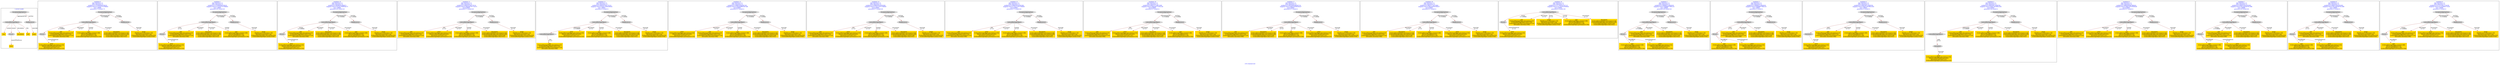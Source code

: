 digraph n0 {
fontcolor="blue"
remincross="true"
label="s16-s-hammer.xml"
subgraph cluster_0 {
label="1-correct model"
n2[style="filled",color="white",fillcolor="lightgray",label="CulturalHeritageObject1"];
n3[shape="plaintext",style="filled",fillcolor="gold",label="year"];
n4[style="filled",color="white",fillcolor="lightgray",label="Person1"];
n5[shape="plaintext",style="filled",fillcolor="gold",label="description"];
n6[shape="plaintext",style="filled",fillcolor="gold",label="title"];
n7[shape="plaintext",style="filled",fillcolor="gold",label="artist"];
n8[style="filled",color="white",fillcolor="lightgray",label="EuropeanaAggregation1"];
n9[style="filled",color="white",fillcolor="lightgray",label="WebResource1"];
n10[shape="plaintext",style="filled",fillcolor="gold",label="image"];
}
subgraph cluster_1 {
label="candidate 0\nlink coherence:1.0\nnode coherence:1.0\nconfidence:0.5224956394106535\nmapping score:0.5741652131368845\ncost:7.99986\n-precision:0.75-recall:0.75"
n12[style="filled",color="white",fillcolor="lightgray",label="CulturalHeritageObject1"];
n13[style="filled",color="white",fillcolor="lightgray",label="Person1"];
n14[style="filled",color="white",fillcolor="lightgray",label="EuropeanaAggregation1"];
n15[style="filled",color="white",fillcolor="lightgray",label="WebResource1"];
n16[shape="plaintext",style="filled",fillcolor="gold",label="image\n[WebResource,classLink,0.779]\n[Document,classLink,0.144]\n[CulturalHeritageObject,description,0.05]\n[CulturalHeritageObject,extent,0.026]"];
n17[shape="plaintext",style="filled",fillcolor="gold",label="title\n[CulturalHeritageObject,description,0.53]\n[CulturalHeritageObject,title,0.233]\n[CulturalHeritageObject,provenance,0.153]\n[Document,classLink,0.084]"];
n18[shape="plaintext",style="filled",fillcolor="gold",label="artist\n[CulturalHeritageObject,description,0.334]\n[Person,nameOfThePerson,0.325]\n[Document,classLink,0.187]\n[CulturalHeritageObject,provenance,0.153]"];
n19[shape="plaintext",style="filled",fillcolor="gold",label="year\n[CulturalHeritageObject,created,0.388]\n[Person,dateOfBirth,0.31]\n[Person,dateOfDeath,0.198]\n[CulturalHeritageObject,provenance,0.104]"];
n20[shape="plaintext",style="filled",fillcolor="gold",label="description\n[CulturalHeritageObject,provenance,0.59]\n[CulturalHeritageObject,description,0.298]\n[CulturalHeritageObject,extent,0.06]\n[CulturalHeritageObject,title,0.052]"];
}
subgraph cluster_2 {
label="candidate 1\nlink coherence:1.0\nnode coherence:1.0\nconfidence:0.5224956394106535\nmapping score:0.5741652131368845\ncost:7.99992\n-precision:0.62-recall:0.62"
n22[style="filled",color="white",fillcolor="lightgray",label="CulturalHeritageObject1"];
n23[style="filled",color="white",fillcolor="lightgray",label="Person2"];
n24[style="filled",color="white",fillcolor="lightgray",label="EuropeanaAggregation1"];
n25[style="filled",color="white",fillcolor="lightgray",label="WebResource1"];
n26[shape="plaintext",style="filled",fillcolor="gold",label="image\n[WebResource,classLink,0.779]\n[Document,classLink,0.144]\n[CulturalHeritageObject,description,0.05]\n[CulturalHeritageObject,extent,0.026]"];
n27[shape="plaintext",style="filled",fillcolor="gold",label="title\n[CulturalHeritageObject,description,0.53]\n[CulturalHeritageObject,title,0.233]\n[CulturalHeritageObject,provenance,0.153]\n[Document,classLink,0.084]"];
n28[shape="plaintext",style="filled",fillcolor="gold",label="artist\n[CulturalHeritageObject,description,0.334]\n[Person,nameOfThePerson,0.325]\n[Document,classLink,0.187]\n[CulturalHeritageObject,provenance,0.153]"];
n29[shape="plaintext",style="filled",fillcolor="gold",label="description\n[CulturalHeritageObject,provenance,0.59]\n[CulturalHeritageObject,description,0.298]\n[CulturalHeritageObject,extent,0.06]\n[CulturalHeritageObject,title,0.052]"];
n30[shape="plaintext",style="filled",fillcolor="gold",label="year\n[CulturalHeritageObject,created,0.388]\n[Person,dateOfBirth,0.31]\n[Person,dateOfDeath,0.198]\n[CulturalHeritageObject,provenance,0.104]"];
}
subgraph cluster_3 {
label="candidate 10\nlink coherence:1.0\nnode coherence:1.0\nconfidence:0.465891614080972\nmapping score:0.5552972046936573\ncost:7.99986\n-precision:0.62-recall:0.62"
n32[style="filled",color="white",fillcolor="lightgray",label="CulturalHeritageObject1"];
n33[style="filled",color="white",fillcolor="lightgray",label="Person1"];
n34[style="filled",color="white",fillcolor="lightgray",label="EuropeanaAggregation1"];
n35[style="filled",color="white",fillcolor="lightgray",label="WebResource1"];
n36[shape="plaintext",style="filled",fillcolor="gold",label="image\n[WebResource,classLink,0.779]\n[Document,classLink,0.144]\n[CulturalHeritageObject,description,0.05]\n[CulturalHeritageObject,extent,0.026]"];
n37[shape="plaintext",style="filled",fillcolor="gold",label="title\n[CulturalHeritageObject,description,0.53]\n[CulturalHeritageObject,title,0.233]\n[CulturalHeritageObject,provenance,0.153]\n[Document,classLink,0.084]"];
n38[shape="plaintext",style="filled",fillcolor="gold",label="artist\n[CulturalHeritageObject,description,0.334]\n[Person,nameOfThePerson,0.325]\n[Document,classLink,0.187]\n[CulturalHeritageObject,provenance,0.153]"];
n39[shape="plaintext",style="filled",fillcolor="gold",label="description\n[CulturalHeritageObject,provenance,0.59]\n[CulturalHeritageObject,description,0.298]\n[CulturalHeritageObject,extent,0.06]\n[CulturalHeritageObject,title,0.052]"];
n40[shape="plaintext",style="filled",fillcolor="gold",label="year\n[CulturalHeritageObject,created,0.388]\n[Person,dateOfBirth,0.31]\n[Person,dateOfDeath,0.198]\n[CulturalHeritageObject,provenance,0.104]"];
}
subgraph cluster_4 {
label="candidate 11\nlink coherence:1.0\nnode coherence:1.0\nconfidence:0.4649197393170124\nmapping score:0.5883065797723375\ncost:6.99992\n-precision:0.71-recall:0.62"
n42[style="filled",color="white",fillcolor="lightgray",label="EuropeanaAggregation1"];
n43[style="filled",color="white",fillcolor="lightgray",label="CulturalHeritageObject1"];
n44[style="filled",color="white",fillcolor="lightgray",label="WebResource1"];
n45[shape="plaintext",style="filled",fillcolor="gold",label="image\n[WebResource,classLink,0.779]\n[Document,classLink,0.144]\n[CulturalHeritageObject,description,0.05]\n[CulturalHeritageObject,extent,0.026]"];
n46[shape="plaintext",style="filled",fillcolor="gold",label="title\n[CulturalHeritageObject,description,0.53]\n[CulturalHeritageObject,title,0.233]\n[CulturalHeritageObject,provenance,0.153]\n[Document,classLink,0.084]"];
n47[shape="plaintext",style="filled",fillcolor="gold",label="artist\n[CulturalHeritageObject,description,0.334]\n[Person,nameOfThePerson,0.325]\n[Document,classLink,0.187]\n[CulturalHeritageObject,provenance,0.153]"];
n48[shape="plaintext",style="filled",fillcolor="gold",label="year\n[CulturalHeritageObject,created,0.388]\n[Person,dateOfBirth,0.31]\n[Person,dateOfDeath,0.198]\n[CulturalHeritageObject,provenance,0.104]"];
n49[shape="plaintext",style="filled",fillcolor="gold",label="description\n[CulturalHeritageObject,provenance,0.59]\n[CulturalHeritageObject,description,0.298]\n[CulturalHeritageObject,extent,0.06]\n[CulturalHeritageObject,title,0.052]"];
}
subgraph cluster_5 {
label="candidate 12\nlink coherence:1.0\nnode coherence:1.0\nconfidence:0.4649197393170124\nmapping score:0.5549732464390041\ncost:7.99991\n-precision:0.5-recall:0.5"
n51[style="filled",color="white",fillcolor="lightgray",label="CulturalHeritageObject1"];
n52[style="filled",color="white",fillcolor="lightgray",label="CulturalHeritageObject2"];
n53[style="filled",color="white",fillcolor="lightgray",label="EuropeanaAggregation1"];
n54[style="filled",color="white",fillcolor="lightgray",label="WebResource1"];
n55[shape="plaintext",style="filled",fillcolor="gold",label="image\n[WebResource,classLink,0.779]\n[Document,classLink,0.144]\n[CulturalHeritageObject,description,0.05]\n[CulturalHeritageObject,extent,0.026]"];
n56[shape="plaintext",style="filled",fillcolor="gold",label="artist\n[CulturalHeritageObject,description,0.334]\n[Person,nameOfThePerson,0.325]\n[Document,classLink,0.187]\n[CulturalHeritageObject,provenance,0.153]"];
n57[shape="plaintext",style="filled",fillcolor="gold",label="year\n[CulturalHeritageObject,created,0.388]\n[Person,dateOfBirth,0.31]\n[Person,dateOfDeath,0.198]\n[CulturalHeritageObject,provenance,0.104]"];
n58[shape="plaintext",style="filled",fillcolor="gold",label="title\n[CulturalHeritageObject,description,0.53]\n[CulturalHeritageObject,title,0.233]\n[CulturalHeritageObject,provenance,0.153]\n[Document,classLink,0.084]"];
n59[shape="plaintext",style="filled",fillcolor="gold",label="description\n[CulturalHeritageObject,provenance,0.59]\n[CulturalHeritageObject,description,0.298]\n[CulturalHeritageObject,extent,0.06]\n[CulturalHeritageObject,title,0.052]"];
}
subgraph cluster_6 {
label="candidate 13\nlink coherence:1.0\nnode coherence:1.0\nconfidence:0.4488316585092763\nmapping score:0.5829438861697588\ncost:6.99992\n-precision:0.57-recall:0.5"
n61[style="filled",color="white",fillcolor="lightgray",label="EuropeanaAggregation1"];
n62[style="filled",color="white",fillcolor="lightgray",label="CulturalHeritageObject1"];
n63[style="filled",color="white",fillcolor="lightgray",label="WebResource1"];
n64[shape="plaintext",style="filled",fillcolor="gold",label="image\n[WebResource,classLink,0.779]\n[Document,classLink,0.144]\n[CulturalHeritageObject,description,0.05]\n[CulturalHeritageObject,extent,0.026]"];
n65[shape="plaintext",style="filled",fillcolor="gold",label="artist\n[CulturalHeritageObject,description,0.334]\n[Person,nameOfThePerson,0.325]\n[Document,classLink,0.187]\n[CulturalHeritageObject,provenance,0.153]"];
n66[shape="plaintext",style="filled",fillcolor="gold",label="title\n[CulturalHeritageObject,description,0.53]\n[CulturalHeritageObject,title,0.233]\n[CulturalHeritageObject,provenance,0.153]\n[Document,classLink,0.084]"];
n67[shape="plaintext",style="filled",fillcolor="gold",label="year\n[CulturalHeritageObject,created,0.388]\n[Person,dateOfBirth,0.31]\n[Person,dateOfDeath,0.198]\n[CulturalHeritageObject,provenance,0.104]"];
n68[shape="plaintext",style="filled",fillcolor="gold",label="description\n[CulturalHeritageObject,provenance,0.59]\n[CulturalHeritageObject,description,0.298]\n[CulturalHeritageObject,extent,0.06]\n[CulturalHeritageObject,title,0.052]"];
}
subgraph cluster_7 {
label="candidate 14\nlink coherence:1.0\nnode coherence:1.0\nconfidence:0.42864550165581905\nmapping score:0.5762151672186063\ncost:6.99992\n-precision:0.71-recall:0.62"
n70[style="filled",color="white",fillcolor="lightgray",label="EuropeanaAggregation1"];
n71[style="filled",color="white",fillcolor="lightgray",label="CulturalHeritageObject1"];
n72[style="filled",color="white",fillcolor="lightgray",label="WebResource1"];
n73[shape="plaintext",style="filled",fillcolor="gold",label="image\n[WebResource,classLink,0.779]\n[Document,classLink,0.144]\n[CulturalHeritageObject,description,0.05]\n[CulturalHeritageObject,extent,0.026]"];
n74[shape="plaintext",style="filled",fillcolor="gold",label="title\n[CulturalHeritageObject,description,0.53]\n[CulturalHeritageObject,title,0.233]\n[CulturalHeritageObject,provenance,0.153]\n[Document,classLink,0.084]"];
n75[shape="plaintext",style="filled",fillcolor="gold",label="artist\n[CulturalHeritageObject,description,0.334]\n[Person,nameOfThePerson,0.325]\n[Document,classLink,0.187]\n[CulturalHeritageObject,provenance,0.153]"];
n76[shape="plaintext",style="filled",fillcolor="gold",label="year\n[CulturalHeritageObject,created,0.388]\n[Person,dateOfBirth,0.31]\n[Person,dateOfDeath,0.198]\n[CulturalHeritageObject,provenance,0.104]"];
n77[shape="plaintext",style="filled",fillcolor="gold",label="description\n[CulturalHeritageObject,provenance,0.59]\n[CulturalHeritageObject,description,0.298]\n[CulturalHeritageObject,extent,0.06]\n[CulturalHeritageObject,title,0.052]"];
}
subgraph cluster_8 {
label="candidate 15\nlink coherence:1.0\nnode coherence:1.0\nconfidence:0.42864550165581905\nmapping score:0.5762151672186063\ncost:6.99995\n-precision:0.71-recall:0.62"
n79[style="filled",color="white",fillcolor="lightgray",label="EuropeanaAggregation1"];
n80[style="filled",color="white",fillcolor="lightgray",label="CulturalHeritageObject1"];
n81[style="filled",color="white",fillcolor="lightgray",label="WebResource2"];
n82[shape="plaintext",style="filled",fillcolor="gold",label="title\n[CulturalHeritageObject,description,0.53]\n[CulturalHeritageObject,title,0.233]\n[CulturalHeritageObject,provenance,0.153]\n[Document,classLink,0.084]"];
n83[shape="plaintext",style="filled",fillcolor="gold",label="image\n[WebResource,classLink,0.779]\n[Document,classLink,0.144]\n[CulturalHeritageObject,description,0.05]\n[CulturalHeritageObject,extent,0.026]"];
n84[shape="plaintext",style="filled",fillcolor="gold",label="artist\n[CulturalHeritageObject,description,0.334]\n[Person,nameOfThePerson,0.325]\n[Document,classLink,0.187]\n[CulturalHeritageObject,provenance,0.153]"];
n85[shape="plaintext",style="filled",fillcolor="gold",label="year\n[CulturalHeritageObject,created,0.388]\n[Person,dateOfBirth,0.31]\n[Person,dateOfDeath,0.198]\n[CulturalHeritageObject,provenance,0.104]"];
n86[shape="plaintext",style="filled",fillcolor="gold",label="description\n[CulturalHeritageObject,provenance,0.59]\n[CulturalHeritageObject,description,0.298]\n[CulturalHeritageObject,extent,0.06]\n[CulturalHeritageObject,title,0.052]"];
}
subgraph cluster_9 {
label="candidate 16\nlink coherence:1.0\nnode coherence:1.0\nconfidence:0.4083157139873309\nmapping score:0.5694385713291104\ncost:6.99992\n-precision:0.57-recall:0.5"
n88[style="filled",color="white",fillcolor="lightgray",label="EuropeanaAggregation1"];
n89[style="filled",color="white",fillcolor="lightgray",label="CulturalHeritageObject1"];
n90[style="filled",color="white",fillcolor="lightgray",label="WebResource1"];
n91[shape="plaintext",style="filled",fillcolor="gold",label="image\n[WebResource,classLink,0.779]\n[Document,classLink,0.144]\n[CulturalHeritageObject,description,0.05]\n[CulturalHeritageObject,extent,0.026]"];
n92[shape="plaintext",style="filled",fillcolor="gold",label="title\n[CulturalHeritageObject,description,0.53]\n[CulturalHeritageObject,title,0.233]\n[CulturalHeritageObject,provenance,0.153]\n[Document,classLink,0.084]"];
n93[shape="plaintext",style="filled",fillcolor="gold",label="artist\n[CulturalHeritageObject,description,0.334]\n[Person,nameOfThePerson,0.325]\n[Document,classLink,0.187]\n[CulturalHeritageObject,provenance,0.153]"];
n94[shape="plaintext",style="filled",fillcolor="gold",label="description\n[CulturalHeritageObject,provenance,0.59]\n[CulturalHeritageObject,description,0.298]\n[CulturalHeritageObject,extent,0.06]\n[CulturalHeritageObject,title,0.052]"];
n95[shape="plaintext",style="filled",fillcolor="gold",label="year\n[CulturalHeritageObject,created,0.388]\n[Person,dateOfBirth,0.31]\n[Person,dateOfDeath,0.198]\n[CulturalHeritageObject,provenance,0.104]"];
}
subgraph cluster_10 {
label="candidate 17\nlink coherence:1.0\nnode coherence:1.0\nconfidence:0.38203563388563716\nmapping score:0.5606785446285457\ncost:6.99992\n-precision:0.57-recall:0.5"
n97[style="filled",color="white",fillcolor="lightgray",label="EuropeanaAggregation1"];
n98[style="filled",color="white",fillcolor="lightgray",label="CulturalHeritageObject1"];
n99[style="filled",color="white",fillcolor="lightgray",label="WebResource1"];
n100[shape="plaintext",style="filled",fillcolor="gold",label="image\n[WebResource,classLink,0.779]\n[Document,classLink,0.144]\n[CulturalHeritageObject,description,0.05]\n[CulturalHeritageObject,extent,0.026]"];
n101[shape="plaintext",style="filled",fillcolor="gold",label="title\n[CulturalHeritageObject,description,0.53]\n[CulturalHeritageObject,title,0.233]\n[CulturalHeritageObject,provenance,0.153]\n[Document,classLink,0.084]"];
n102[shape="plaintext",style="filled",fillcolor="gold",label="description\n[CulturalHeritageObject,provenance,0.59]\n[CulturalHeritageObject,description,0.298]\n[CulturalHeritageObject,extent,0.06]\n[CulturalHeritageObject,title,0.052]"];
n103[shape="plaintext",style="filled",fillcolor="gold",label="year\n[CulturalHeritageObject,created,0.388]\n[Person,dateOfBirth,0.31]\n[Person,dateOfDeath,0.198]\n[CulturalHeritageObject,provenance,0.104]"];
n104[shape="plaintext",style="filled",fillcolor="gold",label="artist\n[CulturalHeritageObject,description,0.334]\n[Person,nameOfThePerson,0.325]\n[Document,classLink,0.187]\n[CulturalHeritageObject,provenance,0.153]"];
}
subgraph cluster_11 {
label="candidate 18\nlink coherence:1.0\nnode coherence:1.0\nconfidence:0.380311778570905\nmapping score:0.5601039261903017\ncost:6.99992\n-precision:0.57-recall:0.5"
n106[style="filled",color="white",fillcolor="lightgray",label="EuropeanaAggregation1"];
n107[style="filled",color="white",fillcolor="lightgray",label="CulturalHeritageObject1"];
n108[style="filled",color="white",fillcolor="lightgray",label="WebResource1"];
n109[shape="plaintext",style="filled",fillcolor="gold",label="image\n[WebResource,classLink,0.779]\n[Document,classLink,0.144]\n[CulturalHeritageObject,description,0.05]\n[CulturalHeritageObject,extent,0.026]"];
n110[shape="plaintext",style="filled",fillcolor="gold",label="title\n[CulturalHeritageObject,description,0.53]\n[CulturalHeritageObject,title,0.233]\n[CulturalHeritageObject,provenance,0.153]\n[Document,classLink,0.084]"];
n111[shape="plaintext",style="filled",fillcolor="gold",label="description\n[CulturalHeritageObject,provenance,0.59]\n[CulturalHeritageObject,description,0.298]\n[CulturalHeritageObject,extent,0.06]\n[CulturalHeritageObject,title,0.052]"];
n112[shape="plaintext",style="filled",fillcolor="gold",label="year\n[CulturalHeritageObject,created,0.388]\n[Person,dateOfBirth,0.31]\n[Person,dateOfDeath,0.198]\n[CulturalHeritageObject,provenance,0.104]"];
n113[shape="plaintext",style="filled",fillcolor="gold",label="artist\n[CulturalHeritageObject,description,0.334]\n[Person,nameOfThePerson,0.325]\n[Document,classLink,0.187]\n[CulturalHeritageObject,provenance,0.153]"];
}
subgraph cluster_12 {
label="candidate 19\nlink coherence:1.0\nnode coherence:1.0\nconfidence:0.3717363555167122\nmapping score:0.5572454518389041\ncost:5.99994\n-precision:0.5-recall:0.38"
n115[style="filled",color="white",fillcolor="lightgray",label="CulturalHeritageObject1"];
n116[style="filled",color="white",fillcolor="lightgray",label="Person1"];
n117[shape="plaintext",style="filled",fillcolor="gold",label="title\n[CulturalHeritageObject,description,0.53]\n[CulturalHeritageObject,title,0.233]\n[CulturalHeritageObject,provenance,0.153]\n[Document,classLink,0.084]"];
n118[shape="plaintext",style="filled",fillcolor="gold",label="artist\n[CulturalHeritageObject,description,0.334]\n[Person,nameOfThePerson,0.325]\n[Document,classLink,0.187]\n[CulturalHeritageObject,provenance,0.153]"];
n119[shape="plaintext",style="filled",fillcolor="gold",label="image\n[WebResource,classLink,0.779]\n[Document,classLink,0.144]\n[CulturalHeritageObject,description,0.05]\n[CulturalHeritageObject,extent,0.026]"];
n120[shape="plaintext",style="filled",fillcolor="gold",label="year\n[CulturalHeritageObject,created,0.388]\n[Person,dateOfBirth,0.31]\n[Person,dateOfDeath,0.198]\n[CulturalHeritageObject,provenance,0.104]"];
n121[shape="plaintext",style="filled",fillcolor="gold",label="description\n[CulturalHeritageObject,provenance,0.59]\n[CulturalHeritageObject,description,0.298]\n[CulturalHeritageObject,extent,0.06]\n[CulturalHeritageObject,title,0.052]"];
}
subgraph cluster_13 {
label="candidate 2\nlink coherence:1.0\nnode coherence:1.0\nconfidence:0.5069642276463029\nmapping score:0.568988075882101\ncost:7.99986\n-precision:0.62-recall:0.62"
n123[style="filled",color="white",fillcolor="lightgray",label="CulturalHeritageObject1"];
n124[style="filled",color="white",fillcolor="lightgray",label="Person1"];
n125[style="filled",color="white",fillcolor="lightgray",label="EuropeanaAggregation1"];
n126[style="filled",color="white",fillcolor="lightgray",label="WebResource1"];
n127[shape="plaintext",style="filled",fillcolor="gold",label="image\n[WebResource,classLink,0.779]\n[Document,classLink,0.144]\n[CulturalHeritageObject,description,0.05]\n[CulturalHeritageObject,extent,0.026]"];
n128[shape="plaintext",style="filled",fillcolor="gold",label="title\n[CulturalHeritageObject,description,0.53]\n[CulturalHeritageObject,title,0.233]\n[CulturalHeritageObject,provenance,0.153]\n[Document,classLink,0.084]"];
n129[shape="plaintext",style="filled",fillcolor="gold",label="year\n[CulturalHeritageObject,created,0.388]\n[Person,dateOfBirth,0.31]\n[Person,dateOfDeath,0.198]\n[CulturalHeritageObject,provenance,0.104]"];
n130[shape="plaintext",style="filled",fillcolor="gold",label="artist\n[CulturalHeritageObject,description,0.334]\n[Person,nameOfThePerson,0.325]\n[Document,classLink,0.187]\n[CulturalHeritageObject,provenance,0.153]"];
n131[shape="plaintext",style="filled",fillcolor="gold",label="description\n[CulturalHeritageObject,provenance,0.59]\n[CulturalHeritageObject,description,0.298]\n[CulturalHeritageObject,extent,0.06]\n[CulturalHeritageObject,title,0.052]"];
}
subgraph cluster_14 {
label="candidate 3\nlink coherence:1.0\nnode coherence:1.0\nconfidence:0.5069642276463029\nmapping score:0.568988075882101\ncost:7.99992\n-precision:0.5-recall:0.5"
n133[style="filled",color="white",fillcolor="lightgray",label="CulturalHeritageObject1"];
n134[style="filled",color="white",fillcolor="lightgray",label="Person2"];
n135[style="filled",color="white",fillcolor="lightgray",label="EuropeanaAggregation1"];
n136[style="filled",color="white",fillcolor="lightgray",label="WebResource1"];
n137[shape="plaintext",style="filled",fillcolor="gold",label="image\n[WebResource,classLink,0.779]\n[Document,classLink,0.144]\n[CulturalHeritageObject,description,0.05]\n[CulturalHeritageObject,extent,0.026]"];
n138[shape="plaintext",style="filled",fillcolor="gold",label="title\n[CulturalHeritageObject,description,0.53]\n[CulturalHeritageObject,title,0.233]\n[CulturalHeritageObject,provenance,0.153]\n[Document,classLink,0.084]"];
n139[shape="plaintext",style="filled",fillcolor="gold",label="year\n[CulturalHeritageObject,created,0.388]\n[Person,dateOfBirth,0.31]\n[Person,dateOfDeath,0.198]\n[CulturalHeritageObject,provenance,0.104]"];
n140[shape="plaintext",style="filled",fillcolor="gold",label="artist\n[CulturalHeritageObject,description,0.334]\n[Person,nameOfThePerson,0.325]\n[Document,classLink,0.187]\n[CulturalHeritageObject,provenance,0.153]"];
n141[shape="plaintext",style="filled",fillcolor="gold",label="description\n[CulturalHeritageObject,provenance,0.59]\n[CulturalHeritageObject,description,0.298]\n[CulturalHeritageObject,extent,0.06]\n[CulturalHeritageObject,title,0.052]"];
}
subgraph cluster_15 {
label="candidate 4\nlink coherence:1.0\nnode coherence:1.0\nconfidence:0.4949184710469785\nmapping score:0.5649728236823262\ncost:7.99992\n-precision:0.5-recall:0.5"
n143[style="filled",color="white",fillcolor="lightgray",label="CulturalHeritageObject1"];
n144[style="filled",color="white",fillcolor="lightgray",label="Document1"];
n145[style="filled",color="white",fillcolor="lightgray",label="EuropeanaAggregation1"];
n146[style="filled",color="white",fillcolor="lightgray",label="WebResource1"];
n147[shape="plaintext",style="filled",fillcolor="gold",label="image\n[WebResource,classLink,0.779]\n[Document,classLink,0.144]\n[CulturalHeritageObject,description,0.05]\n[CulturalHeritageObject,extent,0.026]"];
n148[shape="plaintext",style="filled",fillcolor="gold",label="title\n[CulturalHeritageObject,description,0.53]\n[CulturalHeritageObject,title,0.233]\n[CulturalHeritageObject,provenance,0.153]\n[Document,classLink,0.084]"];
n149[shape="plaintext",style="filled",fillcolor="gold",label="artist\n[CulturalHeritageObject,description,0.334]\n[Person,nameOfThePerson,0.325]\n[Document,classLink,0.187]\n[CulturalHeritageObject,provenance,0.153]"];
n150[shape="plaintext",style="filled",fillcolor="gold",label="year\n[CulturalHeritageObject,created,0.388]\n[Person,dateOfBirth,0.31]\n[Person,dateOfDeath,0.198]\n[CulturalHeritageObject,provenance,0.104]"];
n151[shape="plaintext",style="filled",fillcolor="gold",label="description\n[CulturalHeritageObject,provenance,0.59]\n[CulturalHeritageObject,description,0.298]\n[CulturalHeritageObject,extent,0.06]\n[CulturalHeritageObject,title,0.052]"];
}
subgraph cluster_16 {
label="candidate 5\nlink coherence:1.0\nnode coherence:1.0\nconfidence:0.4949184710469785\nmapping score:0.5649728236823262\ncost:8.99991\n-precision:0.44-recall:0.5"
n153[style="filled",color="white",fillcolor="lightgray",label="CulturalHeritageObject1"];
n154[style="filled",color="white",fillcolor="lightgray",label="CulturalHeritageObject2"];
n155[style="filled",color="white",fillcolor="lightgray",label="Document2"];
n156[style="filled",color="white",fillcolor="lightgray",label="EuropeanaAggregation1"];
n157[style="filled",color="white",fillcolor="lightgray",label="WebResource1"];
n158[shape="plaintext",style="filled",fillcolor="gold",label="image\n[WebResource,classLink,0.779]\n[Document,classLink,0.144]\n[CulturalHeritageObject,description,0.05]\n[CulturalHeritageObject,extent,0.026]"];
n159[shape="plaintext",style="filled",fillcolor="gold",label="title\n[CulturalHeritageObject,description,0.53]\n[CulturalHeritageObject,title,0.233]\n[CulturalHeritageObject,provenance,0.153]\n[Document,classLink,0.084]"];
n160[shape="plaintext",style="filled",fillcolor="gold",label="year\n[CulturalHeritageObject,created,0.388]\n[Person,dateOfBirth,0.31]\n[Person,dateOfDeath,0.198]\n[CulturalHeritageObject,provenance,0.104]"];
n161[shape="plaintext",style="filled",fillcolor="gold",label="description\n[CulturalHeritageObject,provenance,0.59]\n[CulturalHeritageObject,description,0.298]\n[CulturalHeritageObject,extent,0.06]\n[CulturalHeritageObject,title,0.052]"];
n162[shape="plaintext",style="filled",fillcolor="gold",label="artist\n[CulturalHeritageObject,description,0.334]\n[Person,nameOfThePerson,0.325]\n[Document,classLink,0.187]\n[CulturalHeritageObject,provenance,0.153]"];
}
subgraph cluster_17 {
label="candidate 6\nlink coherence:1.0\nnode coherence:1.0\nconfidence:0.48804305887980454\nmapping score:0.5960143529599349\ncost:6.99992\n-precision:0.57-recall:0.5"
n164[style="filled",color="white",fillcolor="lightgray",label="EuropeanaAggregation1"];
n165[style="filled",color="white",fillcolor="lightgray",label="CulturalHeritageObject1"];
n166[style="filled",color="white",fillcolor="lightgray",label="WebResource1"];
n167[shape="plaintext",style="filled",fillcolor="gold",label="image\n[WebResource,classLink,0.779]\n[Document,classLink,0.144]\n[CulturalHeritageObject,description,0.05]\n[CulturalHeritageObject,extent,0.026]"];
n168[shape="plaintext",style="filled",fillcolor="gold",label="title\n[CulturalHeritageObject,description,0.53]\n[CulturalHeritageObject,title,0.233]\n[CulturalHeritageObject,provenance,0.153]\n[Document,classLink,0.084]"];
n169[shape="plaintext",style="filled",fillcolor="gold",label="artist\n[CulturalHeritageObject,description,0.334]\n[Person,nameOfThePerson,0.325]\n[Document,classLink,0.187]\n[CulturalHeritageObject,provenance,0.153]"];
n170[shape="plaintext",style="filled",fillcolor="gold",label="year\n[CulturalHeritageObject,created,0.388]\n[Person,dateOfBirth,0.31]\n[Person,dateOfDeath,0.198]\n[CulturalHeritageObject,provenance,0.104]"];
n171[shape="plaintext",style="filled",fillcolor="gold",label="description\n[CulturalHeritageObject,provenance,0.59]\n[CulturalHeritageObject,description,0.298]\n[CulturalHeritageObject,extent,0.06]\n[CulturalHeritageObject,title,0.052]"];
}
subgraph cluster_18 {
label="candidate 7\nlink coherence:1.0\nnode coherence:1.0\nconfidence:0.4846216343435092\nmapping score:0.5615405447811698\ncost:7.99986\n-precision:0.62-recall:0.62"
n173[style="filled",color="white",fillcolor="lightgray",label="CulturalHeritageObject1"];
n174[style="filled",color="white",fillcolor="lightgray",label="Person1"];
n175[style="filled",color="white",fillcolor="lightgray",label="EuropeanaAggregation1"];
n176[style="filled",color="white",fillcolor="lightgray",label="WebResource1"];
n177[shape="plaintext",style="filled",fillcolor="gold",label="image\n[WebResource,classLink,0.779]\n[Document,classLink,0.144]\n[CulturalHeritageObject,description,0.05]\n[CulturalHeritageObject,extent,0.026]"];
n178[shape="plaintext",style="filled",fillcolor="gold",label="title\n[CulturalHeritageObject,description,0.53]\n[CulturalHeritageObject,title,0.233]\n[CulturalHeritageObject,provenance,0.153]\n[Document,classLink,0.084]"];
n179[shape="plaintext",style="filled",fillcolor="gold",label="year\n[CulturalHeritageObject,created,0.388]\n[Person,dateOfBirth,0.31]\n[Person,dateOfDeath,0.198]\n[CulturalHeritageObject,provenance,0.104]"];
n180[shape="plaintext",style="filled",fillcolor="gold",label="artist\n[CulturalHeritageObject,description,0.334]\n[Person,nameOfThePerson,0.325]\n[Document,classLink,0.187]\n[CulturalHeritageObject,provenance,0.153]"];
n181[shape="plaintext",style="filled",fillcolor="gold",label="description\n[CulturalHeritageObject,provenance,0.59]\n[CulturalHeritageObject,description,0.298]\n[CulturalHeritageObject,extent,0.06]\n[CulturalHeritageObject,title,0.052]"];
}
subgraph cluster_19 {
label="candidate 8\nlink coherence:1.0\nnode coherence:1.0\nconfidence:0.4846216343435092\nmapping score:0.5615405447811698\ncost:7.99992\n-precision:0.5-recall:0.5"
n183[style="filled",color="white",fillcolor="lightgray",label="CulturalHeritageObject1"];
n184[style="filled",color="white",fillcolor="lightgray",label="Person2"];
n185[style="filled",color="white",fillcolor="lightgray",label="EuropeanaAggregation1"];
n186[style="filled",color="white",fillcolor="lightgray",label="WebResource1"];
n187[shape="plaintext",style="filled",fillcolor="gold",label="image\n[WebResource,classLink,0.779]\n[Document,classLink,0.144]\n[CulturalHeritageObject,description,0.05]\n[CulturalHeritageObject,extent,0.026]"];
n188[shape="plaintext",style="filled",fillcolor="gold",label="title\n[CulturalHeritageObject,description,0.53]\n[CulturalHeritageObject,title,0.233]\n[CulturalHeritageObject,provenance,0.153]\n[Document,classLink,0.084]"];
n189[shape="plaintext",style="filled",fillcolor="gold",label="year\n[CulturalHeritageObject,created,0.388]\n[Person,dateOfBirth,0.31]\n[Person,dateOfDeath,0.198]\n[CulturalHeritageObject,provenance,0.104]"];
n190[shape="plaintext",style="filled",fillcolor="gold",label="artist\n[CulturalHeritageObject,description,0.334]\n[Person,nameOfThePerson,0.325]\n[Document,classLink,0.187]\n[CulturalHeritageObject,provenance,0.153]"];
n191[shape="plaintext",style="filled",fillcolor="gold",label="description\n[CulturalHeritageObject,provenance,0.59]\n[CulturalHeritageObject,description,0.298]\n[CulturalHeritageObject,extent,0.06]\n[CulturalHeritageObject,title,0.052]"];
}
subgraph cluster_20 {
label="candidate 9\nlink coherence:1.0\nnode coherence:1.0\nconfidence:0.4725116471154539\nmapping score:0.557503882371818\ncost:7.99986\n-precision:0.5-recall:0.5"
n193[style="filled",color="white",fillcolor="lightgray",label="CulturalHeritageObject1"];
n194[style="filled",color="white",fillcolor="lightgray",label="Person1"];
n195[style="filled",color="white",fillcolor="lightgray",label="EuropeanaAggregation1"];
n196[style="filled",color="white",fillcolor="lightgray",label="WebResource1"];
n197[shape="plaintext",style="filled",fillcolor="gold",label="image\n[WebResource,classLink,0.779]\n[Document,classLink,0.144]\n[CulturalHeritageObject,description,0.05]\n[CulturalHeritageObject,extent,0.026]"];
n198[shape="plaintext",style="filled",fillcolor="gold",label="title\n[CulturalHeritageObject,description,0.53]\n[CulturalHeritageObject,title,0.233]\n[CulturalHeritageObject,provenance,0.153]\n[Document,classLink,0.084]"];
n199[shape="plaintext",style="filled",fillcolor="gold",label="year\n[CulturalHeritageObject,created,0.388]\n[Person,dateOfBirth,0.31]\n[Person,dateOfDeath,0.198]\n[CulturalHeritageObject,provenance,0.104]"];
n200[shape="plaintext",style="filled",fillcolor="gold",label="artist\n[CulturalHeritageObject,description,0.334]\n[Person,nameOfThePerson,0.325]\n[Document,classLink,0.187]\n[CulturalHeritageObject,provenance,0.153]"];
n201[shape="plaintext",style="filled",fillcolor="gold",label="description\n[CulturalHeritageObject,provenance,0.59]\n[CulturalHeritageObject,description,0.298]\n[CulturalHeritageObject,extent,0.06]\n[CulturalHeritageObject,title,0.052]"];
}
n2 -> n3[color="brown",fontcolor="black",label="created"]
n2 -> n4[color="brown",fontcolor="black",label="creator"]
n2 -> n5[color="brown",fontcolor="black",label="description"]
n2 -> n6[color="brown",fontcolor="black",label="title"]
n4 -> n7[color="brown",fontcolor="black",label="nameOfThePerson"]
n8 -> n2[color="brown",fontcolor="black",label="aggregatedCHO"]
n8 -> n9[color="brown",fontcolor="black",label="hasView"]
n9 -> n10[color="brown",fontcolor="black",label="classLink"]
n12 -> n13[color="brown",fontcolor="black",label="creator\nw=0.99994"]
n14 -> n12[color="brown",fontcolor="black",label="aggregatedCHO\nw=0.99996"]
n14 -> n15[color="brown",fontcolor="black",label="hasView\nw=0.99996"]
n15 -> n16[color="brown",fontcolor="black",label="classLink\nw=1.0"]
n12 -> n17[color="brown",fontcolor="black",label="description\nw=1.0"]
n13 -> n18[color="brown",fontcolor="black",label="nameOfThePerson\nw=1.0"]
n12 -> n19[color="brown",fontcolor="black",label="created\nw=1.0"]
n12 -> n20[color="brown",fontcolor="black",label="provenance\nw=1.0"]
n22 -> n23[color="brown",fontcolor="black",label="sitter\nw=1.0"]
n24 -> n22[color="brown",fontcolor="black",label="aggregatedCHO\nw=0.99996"]
n24 -> n25[color="brown",fontcolor="black",label="hasView\nw=0.99996"]
n25 -> n26[color="brown",fontcolor="black",label="classLink\nw=1.0"]
n22 -> n27[color="brown",fontcolor="black",label="description\nw=1.0"]
n23 -> n28[color="brown",fontcolor="black",label="nameOfThePerson\nw=1.0"]
n22 -> n29[color="brown",fontcolor="black",label="provenance\nw=1.0"]
n22 -> n30[color="brown",fontcolor="black",label="created\nw=1.0"]
n32 -> n33[color="brown",fontcolor="black",label="creator\nw=0.99994"]
n34 -> n32[color="brown",fontcolor="black",label="aggregatedCHO\nw=0.99996"]
n34 -> n35[color="brown",fontcolor="black",label="hasView\nw=0.99996"]
n35 -> n36[color="brown",fontcolor="black",label="classLink\nw=1.0"]
n32 -> n37[color="brown",fontcolor="black",label="description\nw=1.0"]
n33 -> n38[color="brown",fontcolor="black",label="nameOfThePerson\nw=1.0"]
n32 -> n39[color="brown",fontcolor="black",label="provenance\nw=1.0"]
n32 -> n40[color="brown",fontcolor="black",label="provenance\nw=1.0"]
n42 -> n43[color="brown",fontcolor="black",label="aggregatedCHO\nw=0.99996"]
n42 -> n44[color="brown",fontcolor="black",label="hasView\nw=0.99996"]
n44 -> n45[color="brown",fontcolor="black",label="classLink\nw=1.0"]
n43 -> n46[color="brown",fontcolor="black",label="title\nw=1.0"]
n43 -> n47[color="brown",fontcolor="black",label="description\nw=1.0"]
n43 -> n48[color="brown",fontcolor="black",label="created\nw=1.0"]
n43 -> n49[color="brown",fontcolor="black",label="provenance\nw=1.0"]
n51 -> n52[color="brown",fontcolor="black",label="isRelatedTo\nw=0.99999"]
n53 -> n51[color="brown",fontcolor="black",label="aggregatedCHO\nw=0.99996"]
n53 -> n54[color="brown",fontcolor="black",label="hasView\nw=0.99996"]
n54 -> n55[color="brown",fontcolor="black",label="classLink\nw=1.0"]
n51 -> n56[color="brown",fontcolor="black",label="description\nw=1.0"]
n51 -> n57[color="brown",fontcolor="black",label="created\nw=1.0"]
n52 -> n58[color="brown",fontcolor="black",label="title\nw=1.0"]
n51 -> n59[color="brown",fontcolor="black",label="provenance\nw=1.0"]
n61 -> n62[color="brown",fontcolor="black",label="aggregatedCHO\nw=0.99996"]
n61 -> n63[color="brown",fontcolor="black",label="hasView\nw=0.99996"]
n63 -> n64[color="brown",fontcolor="black",label="classLink\nw=1.0"]
n62 -> n65[color="brown",fontcolor="black",label="description\nw=1.0"]
n62 -> n66[color="brown",fontcolor="black",label="provenance\nw=1.0"]
n62 -> n67[color="brown",fontcolor="black",label="created\nw=1.0"]
n62 -> n68[color="brown",fontcolor="black",label="provenance\nw=1.0"]
n70 -> n71[color="brown",fontcolor="black",label="aggregatedCHO\nw=0.99996"]
n70 -> n72[color="brown",fontcolor="black",label="hasView\nw=0.99996"]
n72 -> n73[color="brown",fontcolor="black",label="classLink\nw=1.0"]
n71 -> n74[color="brown",fontcolor="black",label="title\nw=1.0"]
n71 -> n75[color="brown",fontcolor="black",label="provenance\nw=1.0"]
n71 -> n76[color="brown",fontcolor="black",label="created\nw=1.0"]
n71 -> n77[color="brown",fontcolor="black",label="provenance\nw=1.0"]
n79 -> n80[color="brown",fontcolor="black",label="aggregatedCHO\nw=0.99996"]
n79 -> n81[color="brown",fontcolor="black",label="hasView\nw=0.99999"]
n80 -> n82[color="brown",fontcolor="black",label="title\nw=1.0"]
n81 -> n83[color="brown",fontcolor="black",label="classLink\nw=1.0"]
n80 -> n84[color="brown",fontcolor="black",label="provenance\nw=1.0"]
n80 -> n85[color="brown",fontcolor="black",label="created\nw=1.0"]
n80 -> n86[color="brown",fontcolor="black",label="provenance\nw=1.0"]
n88 -> n89[color="brown",fontcolor="black",label="aggregatedCHO\nw=0.99996"]
n88 -> n90[color="brown",fontcolor="black",label="hasView\nw=0.99996"]
n90 -> n91[color="brown",fontcolor="black",label="classLink\nw=1.0"]
n89 -> n92[color="brown",fontcolor="black",label="title\nw=1.0"]
n89 -> n93[color="brown",fontcolor="black",label="description\nw=1.0"]
n89 -> n94[color="brown",fontcolor="black",label="provenance\nw=1.0"]
n89 -> n95[color="brown",fontcolor="black",label="provenance\nw=1.0"]
n97 -> n98[color="brown",fontcolor="black",label="aggregatedCHO\nw=0.99996"]
n97 -> n99[color="brown",fontcolor="black",label="hasView\nw=0.99996"]
n99 -> n100[color="brown",fontcolor="black",label="classLink\nw=1.0"]
n98 -> n101[color="brown",fontcolor="black",label="description\nw=1.0"]
n98 -> n102[color="brown",fontcolor="black",label="extent\nw=1.0"]
n98 -> n103[color="brown",fontcolor="black",label="created\nw=1.0"]
n98 -> n104[color="brown",fontcolor="black",label="provenance\nw=1.0"]
n106 -> n107[color="brown",fontcolor="black",label="aggregatedCHO\nw=0.99996"]
n106 -> n108[color="brown",fontcolor="black",label="hasView\nw=0.99996"]
n108 -> n109[color="brown",fontcolor="black",label="classLink\nw=1.0"]
n107 -> n110[color="brown",fontcolor="black",label="description\nw=1.0"]
n107 -> n111[color="brown",fontcolor="black",label="title\nw=1.0"]
n107 -> n112[color="brown",fontcolor="black",label="created\nw=1.0"]
n107 -> n113[color="brown",fontcolor="black",label="provenance\nw=1.0"]
n115 -> n116[color="brown",fontcolor="black",label="creator\nw=0.99994"]
n115 -> n117[color="brown",fontcolor="black",label="description\nw=1.0"]
n116 -> n118[color="brown",fontcolor="black",label="nameOfThePerson\nw=1.0"]
n115 -> n119[color="brown",fontcolor="black",label="extent\nw=1.0"]
n115 -> n120[color="brown",fontcolor="black",label="created\nw=1.0"]
n115 -> n121[color="brown",fontcolor="black",label="provenance\nw=1.0"]
n123 -> n124[color="brown",fontcolor="black",label="creator\nw=0.99994"]
n125 -> n123[color="brown",fontcolor="black",label="aggregatedCHO\nw=0.99996"]
n125 -> n126[color="brown",fontcolor="black",label="hasView\nw=0.99996"]
n126 -> n127[color="brown",fontcolor="black",label="classLink\nw=1.0"]
n123 -> n128[color="brown",fontcolor="black",label="description\nw=1.0"]
n124 -> n129[color="brown",fontcolor="black",label="dateOfBirth\nw=1.0"]
n124 -> n130[color="brown",fontcolor="black",label="nameOfThePerson\nw=1.0"]
n123 -> n131[color="brown",fontcolor="black",label="provenance\nw=1.0"]
n133 -> n134[color="brown",fontcolor="black",label="sitter\nw=1.0"]
n135 -> n133[color="brown",fontcolor="black",label="aggregatedCHO\nw=0.99996"]
n135 -> n136[color="brown",fontcolor="black",label="hasView\nw=0.99996"]
n136 -> n137[color="brown",fontcolor="black",label="classLink\nw=1.0"]
n133 -> n138[color="brown",fontcolor="black",label="description\nw=1.0"]
n134 -> n139[color="brown",fontcolor="black",label="dateOfBirth\nw=1.0"]
n134 -> n140[color="brown",fontcolor="black",label="nameOfThePerson\nw=1.0"]
n133 -> n141[color="brown",fontcolor="black",label="provenance\nw=1.0"]
n143 -> n144[color="brown",fontcolor="black",label="page\nw=1.0"]
n145 -> n143[color="brown",fontcolor="black",label="aggregatedCHO\nw=0.99996"]
n145 -> n146[color="brown",fontcolor="black",label="hasView\nw=0.99996"]
n146 -> n147[color="brown",fontcolor="black",label="classLink\nw=1.0"]
n143 -> n148[color="brown",fontcolor="black",label="description\nw=1.0"]
n144 -> n149[color="brown",fontcolor="black",label="classLink\nw=1.0"]
n143 -> n150[color="brown",fontcolor="black",label="created\nw=1.0"]
n143 -> n151[color="brown",fontcolor="black",label="provenance\nw=1.0"]
n153 -> n154[color="brown",fontcolor="black",label="isRelatedTo\nw=0.99999"]
n154 -> n155[color="brown",fontcolor="black",label="page\nw=1.0"]
n156 -> n153[color="brown",fontcolor="black",label="aggregatedCHO\nw=0.99996"]
n156 -> n157[color="brown",fontcolor="black",label="hasView\nw=0.99996"]
n157 -> n158[color="brown",fontcolor="black",label="classLink\nw=1.0"]
n153 -> n159[color="brown",fontcolor="black",label="description\nw=1.0"]
n153 -> n160[color="brown",fontcolor="black",label="created\nw=1.0"]
n153 -> n161[color="brown",fontcolor="black",label="provenance\nw=1.0"]
n155 -> n162[color="brown",fontcolor="black",label="classLink\nw=1.0"]
n164 -> n165[color="brown",fontcolor="black",label="aggregatedCHO\nw=0.99996"]
n164 -> n166[color="brown",fontcolor="black",label="hasView\nw=0.99996"]
n166 -> n167[color="brown",fontcolor="black",label="classLink\nw=1.0"]
n165 -> n168[color="brown",fontcolor="black",label="description\nw=1.0"]
n165 -> n169[color="brown",fontcolor="black",label="provenance\nw=1.0"]
n165 -> n170[color="brown",fontcolor="black",label="created\nw=1.0"]
n165 -> n171[color="brown",fontcolor="black",label="provenance\nw=1.0"]
n173 -> n174[color="brown",fontcolor="black",label="creator\nw=0.99994"]
n175 -> n173[color="brown",fontcolor="black",label="aggregatedCHO\nw=0.99996"]
n175 -> n176[color="brown",fontcolor="black",label="hasView\nw=0.99996"]
n176 -> n177[color="brown",fontcolor="black",label="classLink\nw=1.0"]
n173 -> n178[color="brown",fontcolor="black",label="description\nw=1.0"]
n174 -> n179[color="brown",fontcolor="black",label="dateOfDeath\nw=1.0"]
n174 -> n180[color="brown",fontcolor="black",label="nameOfThePerson\nw=1.0"]
n173 -> n181[color="brown",fontcolor="black",label="provenance\nw=1.0"]
n183 -> n184[color="brown",fontcolor="black",label="sitter\nw=1.0"]
n185 -> n183[color="brown",fontcolor="black",label="aggregatedCHO\nw=0.99996"]
n185 -> n186[color="brown",fontcolor="black",label="hasView\nw=0.99996"]
n186 -> n187[color="brown",fontcolor="black",label="classLink\nw=1.0"]
n183 -> n188[color="brown",fontcolor="black",label="description\nw=1.0"]
n184 -> n189[color="brown",fontcolor="black",label="dateOfDeath\nw=1.0"]
n184 -> n190[color="brown",fontcolor="black",label="nameOfThePerson\nw=1.0"]
n183 -> n191[color="brown",fontcolor="black",label="provenance\nw=1.0"]
n193 -> n194[color="brown",fontcolor="black",label="creator\nw=0.99994"]
n195 -> n193[color="brown",fontcolor="black",label="aggregatedCHO\nw=0.99996"]
n195 -> n196[color="brown",fontcolor="black",label="hasView\nw=0.99996"]
n196 -> n197[color="brown",fontcolor="black",label="classLink\nw=1.0"]
n193 -> n198[color="brown",fontcolor="black",label="description\nw=1.0"]
n194 -> n199[color="brown",fontcolor="black",label="dateOfBirth\nw=1.0"]
n193 -> n200[color="brown",fontcolor="black",label="provenance\nw=1.0"]
n193 -> n201[color="brown",fontcolor="black",label="provenance\nw=1.0"]
}
